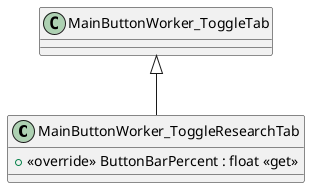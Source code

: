 @startuml
class MainButtonWorker_ToggleResearchTab {
    + <<override>> ButtonBarPercent : float <<get>>
}
MainButtonWorker_ToggleTab <|-- MainButtonWorker_ToggleResearchTab
@enduml

